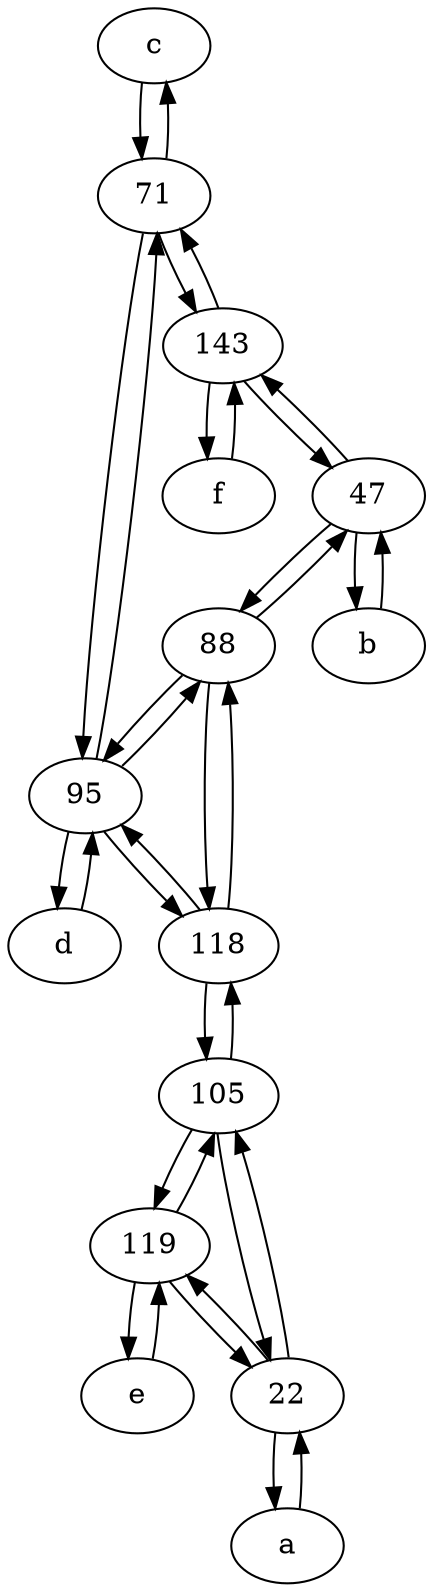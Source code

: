 digraph  {
	c [pos="20,10!"];
	71;
	119;
	105;
	95;
	143;
	118;
	e [pos="30,50!"];
	88;
	f [pos="15,45!"];
	a [pos="40,10!"];
	47;
	b [pos="50,20!"];
	d [pos="20,30!"];
	22;
	95 -> 118;
	119 -> 105;
	105 -> 22;
	22 -> a;
	88 -> 95;
	119 -> e;
	71 -> 143;
	d -> 95;
	47 -> b;
	e -> 119;
	143 -> 71;
	95 -> d;
	a -> 22;
	118 -> 95;
	71 -> 95;
	71 -> c;
	143 -> 47;
	118 -> 88;
	88 -> 47;
	47 -> 88;
	105 -> 119;
	c -> 71;
	95 -> 71;
	105 -> 118;
	143 -> f;
	f -> 143;
	22 -> 105;
	118 -> 105;
	88 -> 118;
	95 -> 88;
	47 -> 143;
	22 -> 119;
	119 -> 22;
	b -> 47;

	}